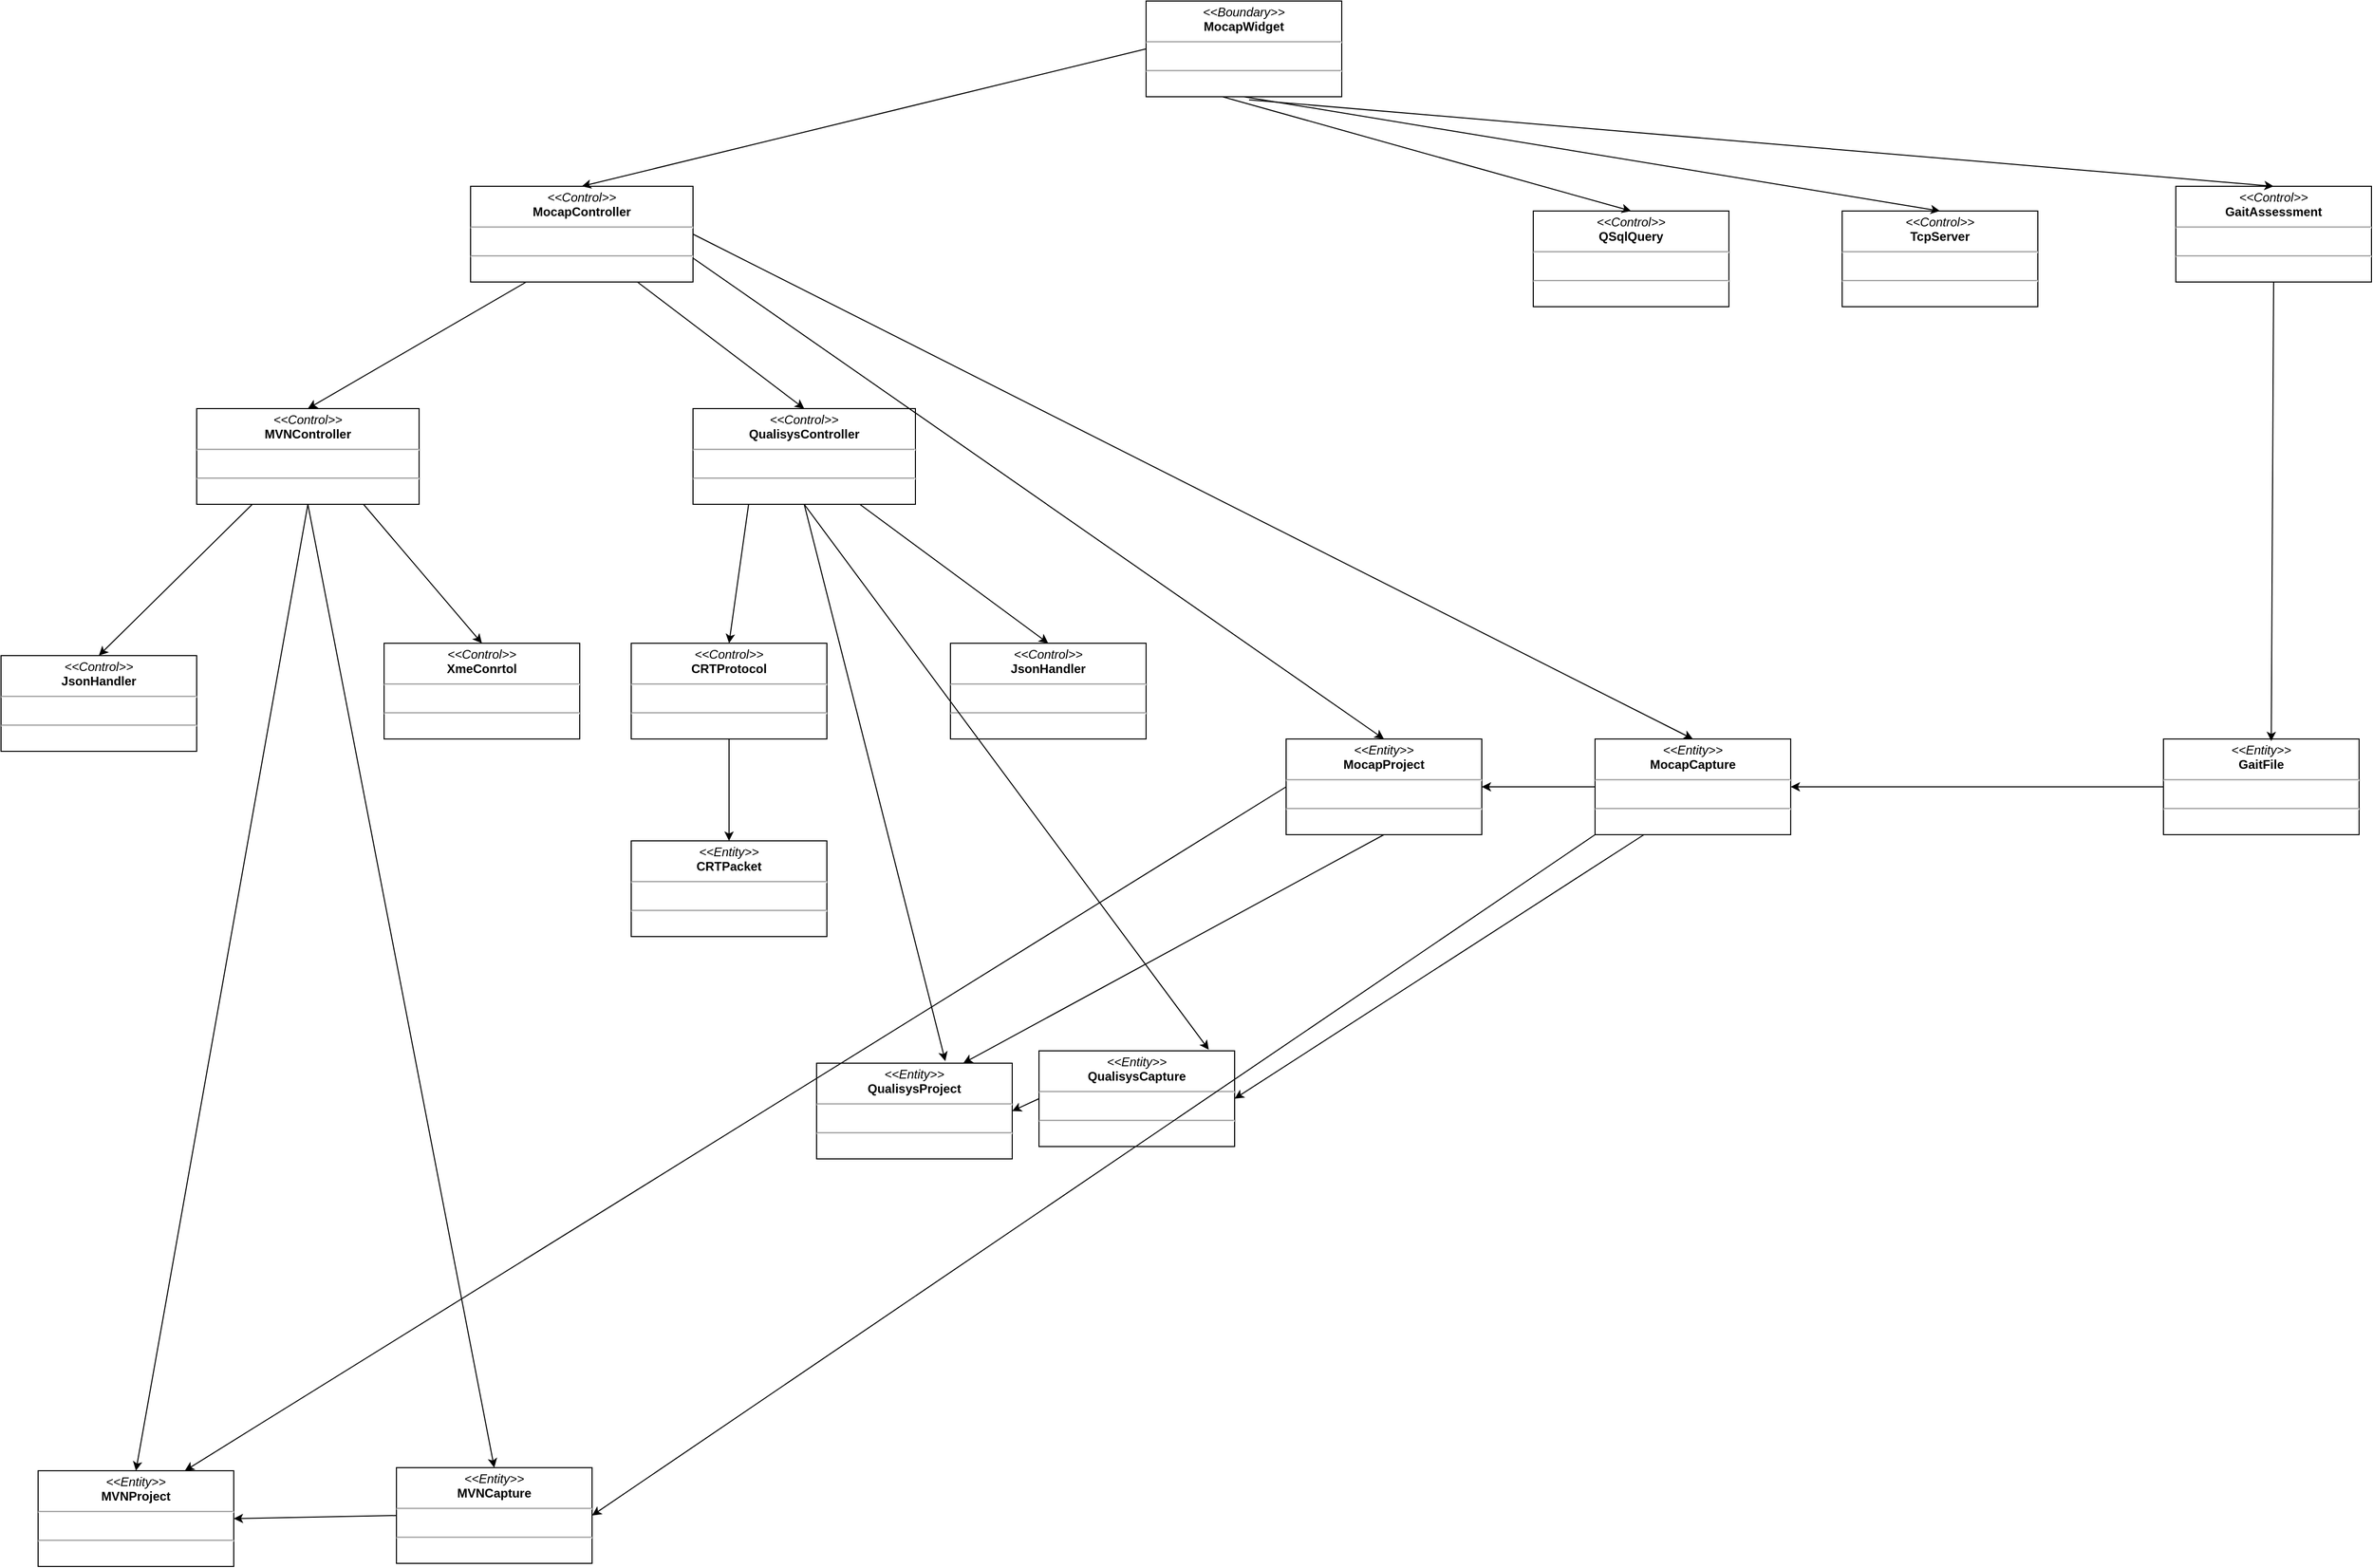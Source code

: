 <mxfile version="18.0.6" type="github">
  <diagram name="Page-1" id="c4acf3e9-155e-7222-9cf6-157b1a14988f">
    <mxGraphModel dx="3694" dy="1764" grid="1" gridSize="12" guides="1" tooltips="1" connect="1" arrows="1" fold="1" page="1" pageScale="1" pageWidth="850" pageHeight="1100" background="none" math="0" shadow="0">
      <root>
        <mxCell id="0" />
        <mxCell id="1" parent="0" />
        <mxCell id="5d2195bd80daf111-18" value="&lt;p style=&quot;margin: 4px 0px 0px; text-align: center; font-size: 12px;&quot;&gt;&lt;i style=&quot;font-size: 12px;&quot;&gt;&amp;lt;&amp;lt;Boundary&amp;gt;&amp;gt;&lt;/i&gt;&lt;br style=&quot;font-size: 12px;&quot;&gt;&lt;b style=&quot;font-size: 12px;&quot;&gt;MocapWidget&lt;/b&gt;&lt;/p&gt;&lt;hr style=&quot;font-size: 12px;&quot;&gt;&lt;p style=&quot;margin: 0px 0px 0px 4px; font-size: 12px;&quot;&gt;&lt;br style=&quot;font-size: 12px;&quot;&gt;&lt;/p&gt;&lt;hr style=&quot;font-size: 12px;&quot;&gt;&lt;p style=&quot;margin: 0px 0px 0px 4px; font-size: 12px;&quot;&gt;&lt;br style=&quot;font-size: 12px;&quot;&gt;&lt;/p&gt;" style="verticalAlign=top;align=left;overflow=fill;fontSize=12;fontFamily=Helvetica;html=1;rounded=0;shadow=0;comic=0;labelBackgroundColor=none;strokeWidth=1" parent="1" vertex="1">
          <mxGeometry x="320" y="132" width="190" height="93" as="geometry" />
        </mxCell>
        <mxCell id="Vf8fJrJ8f5E2zkSzSmOj-4" value="&lt;p style=&quot;margin: 4px 0px 0px; text-align: center; font-size: 12px;&quot;&gt;&lt;i style=&quot;font-size: 12px;&quot;&gt;&amp;lt;&amp;lt;Entity&amp;gt;&amp;gt;&lt;/i&gt;&lt;br style=&quot;font-size: 12px;&quot;&gt;&lt;b style=&quot;font-size: 12px;&quot;&gt;CRTPacket&lt;/b&gt;&lt;br style=&quot;font-size: 12px;&quot;&gt;&lt;/p&gt;&lt;hr style=&quot;font-size: 12px;&quot;&gt;&lt;p style=&quot;margin: 0px 0px 0px 4px; font-size: 12px;&quot;&gt;&lt;br style=&quot;font-size: 12px;&quot;&gt;&lt;/p&gt;&lt;hr style=&quot;font-size: 12px;&quot;&gt;&lt;p style=&quot;margin: 0px 0px 0px 4px; font-size: 12px;&quot;&gt;&lt;br style=&quot;font-size: 12px;&quot;&gt;&lt;/p&gt;" style="verticalAlign=top;align=left;overflow=fill;fontSize=12;fontFamily=Helvetica;html=1;rounded=0;shadow=0;comic=0;labelBackgroundColor=none;strokeWidth=1" parent="1" vertex="1">
          <mxGeometry x="-180" y="948" width="190" height="93" as="geometry" />
        </mxCell>
        <mxCell id="Vf8fJrJ8f5E2zkSzSmOj-6" value="&lt;p style=&quot;margin: 4px 0px 0px; text-align: center; font-size: 12px;&quot;&gt;&lt;i style=&quot;font-size: 12px;&quot;&gt;&amp;lt;&amp;lt;&lt;/i&gt;&lt;i style=&quot;font-size: 12px;&quot;&gt;Control&lt;/i&gt;&lt;i style=&quot;font-size: 12px;&quot;&gt;&amp;gt;&amp;gt;&lt;/i&gt;&lt;br style=&quot;font-size: 12px;&quot;&gt;&lt;b style=&quot;font-size: 12px;&quot;&gt;JsonHandler&lt;/b&gt;&lt;br style=&quot;font-size: 12px;&quot;&gt;&lt;/p&gt;&lt;hr style=&quot;font-size: 12px;&quot;&gt;&lt;p style=&quot;margin: 0px 0px 0px 4px; font-size: 12px;&quot;&gt;&lt;br style=&quot;font-size: 12px;&quot;&gt;&lt;/p&gt;&lt;hr style=&quot;font-size: 12px;&quot;&gt;&lt;p style=&quot;margin: 0px 0px 0px 4px; font-size: 12px;&quot;&gt;&lt;br style=&quot;font-size: 12px;&quot;&gt;&lt;/p&gt;" style="verticalAlign=top;align=left;overflow=fill;fontSize=12;fontFamily=Helvetica;html=1;rounded=0;shadow=0;comic=0;labelBackgroundColor=none;strokeWidth=1" parent="1" vertex="1">
          <mxGeometry x="130" y="756" width="190" height="93" as="geometry" />
        </mxCell>
        <mxCell id="Vf8fJrJ8f5E2zkSzSmOj-8" value="&lt;p style=&quot;margin: 4px 0px 0px; text-align: center; font-size: 12px;&quot;&gt;&lt;i style=&quot;font-size: 12px;&quot;&gt;&amp;lt;&amp;lt;&lt;/i&gt;&lt;i style=&quot;font-size: 12px;&quot;&gt;Control&lt;/i&gt;&lt;i style=&quot;font-size: 12px;&quot;&gt;&amp;gt;&amp;gt;&lt;/i&gt;&lt;br style=&quot;font-size: 12px;&quot;&gt;&lt;b style=&quot;font-size: 12px;&quot;&gt;QSqlQuery&lt;/b&gt;&lt;/p&gt;&lt;hr style=&quot;font-size: 12px;&quot;&gt;&lt;p style=&quot;margin: 0px 0px 0px 4px; font-size: 12px;&quot;&gt;&lt;br style=&quot;font-size: 12px;&quot;&gt;&lt;/p&gt;&lt;hr style=&quot;font-size: 12px;&quot;&gt;&lt;p style=&quot;margin: 0px 0px 0px 4px; font-size: 12px;&quot;&gt;&lt;br style=&quot;font-size: 12px;&quot;&gt;&lt;/p&gt;" style="verticalAlign=top;align=left;overflow=fill;fontSize=12;fontFamily=Helvetica;html=1;rounded=0;shadow=0;comic=0;labelBackgroundColor=none;strokeWidth=1" parent="1" vertex="1">
          <mxGeometry x="696" y="336" width="190" height="93" as="geometry" />
        </mxCell>
        <mxCell id="Vf8fJrJ8f5E2zkSzSmOj-9" value="&lt;p style=&quot;margin: 4px 0px 0px; text-align: center; font-size: 12px;&quot;&gt;&lt;i style=&quot;font-size: 12px;&quot;&gt;&amp;lt;&amp;lt;&lt;/i&gt;&lt;i style=&quot;font-size: 12px;&quot;&gt;Control&lt;/i&gt;&lt;i style=&quot;font-size: 12px;&quot;&gt;&amp;gt;&amp;gt;&lt;/i&gt;&lt;br style=&quot;font-size: 12px;&quot;&gt;&lt;b style=&quot;font-size: 12px;&quot;&gt;GaitAssessment&lt;/b&gt;&lt;/p&gt;&lt;hr style=&quot;font-size: 12px;&quot;&gt;&lt;p style=&quot;margin: 0px 0px 0px 4px; font-size: 12px;&quot;&gt;&lt;br style=&quot;font-size: 12px;&quot;&gt;&lt;/p&gt;&lt;hr style=&quot;font-size: 12px;&quot;&gt;&lt;p style=&quot;margin: 0px 0px 0px 4px; font-size: 12px;&quot;&gt;&lt;br style=&quot;font-size: 12px;&quot;&gt;&lt;/p&gt;" style="verticalAlign=top;align=left;overflow=fill;fontSize=12;fontFamily=Helvetica;html=1;rounded=0;shadow=0;comic=0;labelBackgroundColor=none;strokeWidth=1" parent="1" vertex="1">
          <mxGeometry x="1320" y="312" width="190" height="93" as="geometry" />
        </mxCell>
        <mxCell id="Vf8fJrJ8f5E2zkSzSmOj-10" value="&lt;p style=&quot;margin: 4px 0px 0px; text-align: center; font-size: 12px;&quot;&gt;&lt;i style=&quot;font-size: 12px;&quot;&gt;&amp;lt;&amp;lt;&lt;/i&gt;&lt;i style=&quot;font-size: 12px;&quot;&gt;Control&lt;/i&gt;&lt;i style=&quot;font-size: 12px;&quot;&gt;&amp;gt;&amp;gt;&lt;/i&gt;&lt;br style=&quot;font-size: 12px;&quot;&gt;&lt;b style=&quot;font-size: 12px;&quot;&gt;CRTProtocol&lt;/b&gt;&lt;br style=&quot;font-size: 12px;&quot;&gt;&lt;/p&gt;&lt;hr style=&quot;font-size: 12px;&quot;&gt;&lt;p style=&quot;margin: 0px 0px 0px 4px; font-size: 12px;&quot;&gt;&lt;br style=&quot;font-size: 12px;&quot;&gt;&lt;/p&gt;&lt;hr style=&quot;font-size: 12px;&quot;&gt;&lt;p style=&quot;margin: 0px 0px 0px 4px; font-size: 12px;&quot;&gt;&lt;br style=&quot;font-size: 12px;&quot;&gt;&lt;/p&gt;" style="verticalAlign=top;align=left;overflow=fill;fontSize=12;fontFamily=Helvetica;html=1;rounded=0;shadow=0;comic=0;labelBackgroundColor=none;strokeWidth=1" parent="1" vertex="1">
          <mxGeometry x="-180" y="756" width="190" height="93" as="geometry" />
        </mxCell>
        <mxCell id="Vf8fJrJ8f5E2zkSzSmOj-11" value="&lt;p style=&quot;margin: 4px 0px 0px; text-align: center; font-size: 12px;&quot;&gt;&lt;i style=&quot;font-size: 12px;&quot;&gt;&amp;lt;&amp;lt;&lt;/i&gt;&lt;i style=&quot;font-size: 12px;&quot;&gt;Control&lt;/i&gt;&lt;i style=&quot;font-size: 12px;&quot;&gt;&amp;gt;&amp;gt;&lt;/i&gt;&lt;br style=&quot;font-size: 12px;&quot;&gt;&lt;b style=&quot;font-size: 12px;&quot;&gt;TcpServer&lt;/b&gt;&lt;br style=&quot;font-size: 12px;&quot;&gt;&lt;/p&gt;&lt;hr style=&quot;font-size: 12px;&quot;&gt;&lt;p style=&quot;margin: 0px 0px 0px 4px; font-size: 12px;&quot;&gt;&lt;br style=&quot;font-size: 12px;&quot;&gt;&lt;/p&gt;&lt;hr style=&quot;font-size: 12px;&quot;&gt;&lt;p style=&quot;margin: 0px 0px 0px 4px; font-size: 12px;&quot;&gt;&lt;br style=&quot;font-size: 12px;&quot;&gt;&lt;/p&gt;" style="verticalAlign=top;align=left;overflow=fill;fontSize=12;fontFamily=Helvetica;html=1;rounded=0;shadow=0;comic=0;labelBackgroundColor=none;strokeWidth=1" parent="1" vertex="1">
          <mxGeometry x="996" y="336" width="190" height="93" as="geometry" />
        </mxCell>
        <mxCell id="Vf8fJrJ8f5E2zkSzSmOj-13" value="&lt;p style=&quot;margin: 4px 0px 0px; text-align: center; font-size: 12px;&quot;&gt;&lt;i style=&quot;font-size: 12px;&quot;&gt;&amp;lt;&amp;lt;Entity&amp;gt;&amp;gt;&lt;/i&gt;&lt;br style=&quot;font-size: 12px;&quot;&gt;&lt;b style=&quot;font-size: 12px;&quot;&gt;Qualisys&lt;/b&gt;&lt;b style=&quot;background-color: initial;&quot;&gt;Project&lt;/b&gt;&lt;/p&gt;&lt;hr style=&quot;font-size: 12px;&quot;&gt;&lt;p style=&quot;margin: 0px 0px 0px 4px; font-size: 12px;&quot;&gt;&lt;br style=&quot;font-size: 12px;&quot;&gt;&lt;/p&gt;&lt;hr style=&quot;font-size: 12px;&quot;&gt;&lt;p style=&quot;margin: 0px 0px 0px 4px; font-size: 12px;&quot;&gt;&lt;br style=&quot;font-size: 12px;&quot;&gt;&lt;/p&gt;" style="verticalAlign=top;align=left;overflow=fill;fontSize=12;fontFamily=Helvetica;html=1;rounded=0;shadow=0;comic=0;labelBackgroundColor=none;strokeWidth=1" parent="1" vertex="1">
          <mxGeometry y="1164" width="190" height="93" as="geometry" />
        </mxCell>
        <mxCell id="Vf8fJrJ8f5E2zkSzSmOj-14" value="&lt;p style=&quot;margin: 4px 0px 0px; text-align: center; font-size: 12px;&quot;&gt;&lt;i style=&quot;font-size: 12px;&quot;&gt;&amp;lt;&amp;lt;Entity&amp;gt;&amp;gt;&lt;/i&gt;&lt;br style=&quot;font-size: 12px;&quot;&gt;&lt;b style=&quot;font-size: 12px;&quot;&gt;QualisysCapture&lt;/b&gt;&lt;/p&gt;&lt;hr style=&quot;font-size: 12px;&quot;&gt;&lt;p style=&quot;margin: 0px 0px 0px 4px; font-size: 12px;&quot;&gt;&lt;br style=&quot;font-size: 12px;&quot;&gt;&lt;/p&gt;&lt;hr style=&quot;font-size: 12px;&quot;&gt;&lt;p style=&quot;margin: 0px 0px 0px 4px; font-size: 12px;&quot;&gt;&lt;br style=&quot;font-size: 12px;&quot;&gt;&lt;/p&gt;" style="verticalAlign=top;align=left;overflow=fill;fontSize=12;fontFamily=Helvetica;html=1;rounded=0;shadow=0;comic=0;labelBackgroundColor=none;strokeWidth=1" parent="1" vertex="1">
          <mxGeometry x="216" y="1152" width="190" height="93" as="geometry" />
        </mxCell>
        <mxCell id="Vf8fJrJ8f5E2zkSzSmOj-15" value="&lt;p style=&quot;margin: 4px 0px 0px; text-align: center; font-size: 12px;&quot;&gt;&lt;i style=&quot;font-size: 12px;&quot;&gt;&amp;lt;&amp;lt;Entity&amp;gt;&amp;gt;&lt;/i&gt;&lt;br style=&quot;font-size: 12px;&quot;&gt;&lt;b style=&quot;font-size: 12px;&quot;&gt;GaitFile&lt;/b&gt;&lt;/p&gt;&lt;hr style=&quot;font-size: 12px;&quot;&gt;&lt;p style=&quot;margin: 0px 0px 0px 4px; font-size: 12px;&quot;&gt;&lt;br style=&quot;font-size: 12px;&quot;&gt;&lt;/p&gt;&lt;hr style=&quot;font-size: 12px;&quot;&gt;&lt;p style=&quot;margin: 0px 0px 0px 4px; font-size: 12px;&quot;&gt;&lt;br style=&quot;font-size: 12px;&quot;&gt;&lt;/p&gt;" style="verticalAlign=top;align=left;overflow=fill;fontSize=12;fontFamily=Helvetica;html=1;rounded=0;shadow=0;comic=0;labelBackgroundColor=none;strokeWidth=1" parent="1" vertex="1">
          <mxGeometry x="1308" y="849" width="190" height="93" as="geometry" />
        </mxCell>
        <mxCell id="Vf8fJrJ8f5E2zkSzSmOj-22" value="" style="endArrow=classic;html=1;rounded=0;fontSize=12;entryX=0.5;entryY=0;entryDx=0;entryDy=0;exitX=0.5;exitY=1;exitDx=0;exitDy=0;" parent="1" target="Vf8fJrJ8f5E2zkSzSmOj-4" edge="1" source="Vf8fJrJ8f5E2zkSzSmOj-10">
          <mxGeometry width="50" height="50" relative="1" as="geometry">
            <mxPoint x="-169" y="972" as="sourcePoint" />
            <mxPoint x="14" y="876" as="targetPoint" />
          </mxGeometry>
        </mxCell>
        <mxCell id="Vf8fJrJ8f5E2zkSzSmOj-23" value="" style="endArrow=classic;html=1;rounded=0;fontSize=12;entryX=0.658;entryY=-0.022;entryDx=0;entryDy=0;entryPerimeter=0;exitX=0.5;exitY=1;exitDx=0;exitDy=0;" parent="1" target="Vf8fJrJ8f5E2zkSzSmOj-13" edge="1" source="_dsLh4oZEyu-7T7tqln3-2">
          <mxGeometry width="50" height="50" relative="1" as="geometry">
            <mxPoint x="96" y="972" as="sourcePoint" />
            <mxPoint x="-157" y="1008" as="targetPoint" />
          </mxGeometry>
        </mxCell>
        <mxCell id="Vf8fJrJ8f5E2zkSzSmOj-25" value="" style="endArrow=classic;html=1;rounded=0;fontSize=12;entryX=0.868;entryY=-0.011;entryDx=0;entryDy=0;entryPerimeter=0;exitX=0.5;exitY=1;exitDx=0;exitDy=0;" parent="1" target="Vf8fJrJ8f5E2zkSzSmOj-14" edge="1" source="_dsLh4oZEyu-7T7tqln3-2">
          <mxGeometry width="50" height="50" relative="1" as="geometry">
            <mxPoint x="276" y="924" as="sourcePoint" />
            <mxPoint x="12.0" y="932.934" as="targetPoint" />
          </mxGeometry>
        </mxCell>
        <mxCell id="Vf8fJrJ8f5E2zkSzSmOj-27" value="" style="endArrow=classic;html=1;rounded=0;fontSize=12;exitX=0;exitY=0.5;exitDx=0;exitDy=0;entryX=1;entryY=0.5;entryDx=0;entryDy=0;" parent="1" source="Vf8fJrJ8f5E2zkSzSmOj-14" target="Vf8fJrJ8f5E2zkSzSmOj-13" edge="1">
          <mxGeometry width="50" height="50" relative="1" as="geometry">
            <mxPoint x="-12" y="1286" as="sourcePoint" />
            <mxPoint x="38" y="1236" as="targetPoint" />
          </mxGeometry>
        </mxCell>
        <mxCell id="Vf8fJrJ8f5E2zkSzSmOj-32" value="" style="endArrow=classic;html=1;rounded=0;fontSize=12;exitX=0.5;exitY=1;exitDx=0;exitDy=0;entryX=0.5;entryY=0;entryDx=0;entryDy=0;" parent="1" source="5d2195bd80daf111-18" target="Vf8fJrJ8f5E2zkSzSmOj-11" edge="1">
          <mxGeometry width="50" height="50" relative="1" as="geometry">
            <mxPoint x="464.0" y="252" as="sourcePoint" />
            <mxPoint x="228" y="351" as="targetPoint" />
          </mxGeometry>
        </mxCell>
        <mxCell id="Vf8fJrJ8f5E2zkSzSmOj-33" value="" style="endArrow=classic;html=1;rounded=0;fontSize=12;entryX=0.5;entryY=0;entryDx=0;entryDy=0;" parent="1" target="Vf8fJrJ8f5E2zkSzSmOj-9" edge="1">
          <mxGeometry width="50" height="50" relative="1" as="geometry">
            <mxPoint x="420" y="228" as="sourcePoint" />
            <mxPoint x="695" y="336" as="targetPoint" />
          </mxGeometry>
        </mxCell>
        <mxCell id="Vf8fJrJ8f5E2zkSzSmOj-34" value="" style="endArrow=classic;html=1;rounded=0;fontSize=12;exitX=0.5;exitY=1;exitDx=0;exitDy=0;entryX=0.551;entryY=0.022;entryDx=0;entryDy=0;entryPerimeter=0;" parent="1" source="Vf8fJrJ8f5E2zkSzSmOj-9" target="Vf8fJrJ8f5E2zkSzSmOj-15" edge="1">
          <mxGeometry width="50" height="50" relative="1" as="geometry">
            <mxPoint x="888" y="578" as="sourcePoint" />
            <mxPoint x="938" y="528" as="targetPoint" />
          </mxGeometry>
        </mxCell>
        <mxCell id="Vf8fJrJ8f5E2zkSzSmOj-48" value="" style="endArrow=classic;html=1;rounded=0;fontSize=12;entryX=0.5;entryY=0;entryDx=0;entryDy=0;" parent="1" target="Vf8fJrJ8f5E2zkSzSmOj-8" edge="1">
          <mxGeometry width="50" height="50" relative="1" as="geometry">
            <mxPoint x="394.25" y="225" as="sourcePoint" />
            <mxPoint x="359.998" y="333.0" as="targetPoint" />
          </mxGeometry>
        </mxCell>
        <mxCell id="_dsLh4oZEyu-7T7tqln3-2" value="&lt;p style=&quot;margin: 4px 0px 0px; text-align: center; font-size: 12px;&quot;&gt;&lt;i style=&quot;font-size: 12px;&quot;&gt;&amp;lt;&amp;lt;&lt;/i&gt;&lt;i style=&quot;font-size: 12px;&quot;&gt;Control&lt;/i&gt;&lt;i style=&quot;font-size: 12px;&quot;&gt;&amp;gt;&amp;gt;&lt;/i&gt;&lt;br style=&quot;font-size: 12px;&quot;&gt;&lt;b style=&quot;font-size: 12px;&quot;&gt;QualisysController&lt;/b&gt;&lt;br style=&quot;font-size: 12px;&quot;&gt;&lt;/p&gt;&lt;hr style=&quot;font-size: 12px;&quot;&gt;&lt;p style=&quot;margin: 0px 0px 0px 4px; font-size: 12px;&quot;&gt;&lt;br style=&quot;font-size: 12px;&quot;&gt;&lt;/p&gt;&lt;hr style=&quot;font-size: 12px;&quot;&gt;&lt;p style=&quot;margin: 0px 0px 0px 4px; font-size: 12px;&quot;&gt;&lt;br style=&quot;font-size: 12px;&quot;&gt;&lt;/p&gt;" style="verticalAlign=top;align=left;overflow=fill;fontSize=12;fontFamily=Helvetica;html=1;rounded=0;shadow=0;comic=0;labelBackgroundColor=none;strokeWidth=1" vertex="1" parent="1">
          <mxGeometry x="-120" y="528" width="216" height="93" as="geometry" />
        </mxCell>
        <mxCell id="_dsLh4oZEyu-7T7tqln3-3" value="&lt;p style=&quot;margin: 4px 0px 0px; text-align: center; font-size: 12px;&quot;&gt;&lt;i style=&quot;font-size: 12px;&quot;&gt;&amp;lt;&amp;lt;&lt;/i&gt;&lt;i style=&quot;font-size: 12px;&quot;&gt;Control&lt;/i&gt;&lt;i style=&quot;font-size: 12px;&quot;&gt;&amp;gt;&amp;gt;&lt;/i&gt;&lt;br style=&quot;font-size: 12px;&quot;&gt;&lt;b style=&quot;font-size: 12px;&quot;&gt;JsonHandler&lt;/b&gt;&lt;br style=&quot;font-size: 12px;&quot;&gt;&lt;/p&gt;&lt;hr style=&quot;font-size: 12px;&quot;&gt;&lt;p style=&quot;margin: 0px 0px 0px 4px; font-size: 12px;&quot;&gt;&lt;br style=&quot;font-size: 12px;&quot;&gt;&lt;/p&gt;&lt;hr style=&quot;font-size: 12px;&quot;&gt;&lt;p style=&quot;margin: 0px 0px 0px 4px; font-size: 12px;&quot;&gt;&lt;br style=&quot;font-size: 12px;&quot;&gt;&lt;/p&gt;" style="verticalAlign=top;align=left;overflow=fill;fontSize=12;fontFamily=Helvetica;html=1;rounded=0;shadow=0;comic=0;labelBackgroundColor=none;strokeWidth=1" vertex="1" parent="1">
          <mxGeometry x="-792" y="768" width="190" height="93" as="geometry" />
        </mxCell>
        <mxCell id="_dsLh4oZEyu-7T7tqln3-4" value="&lt;p style=&quot;margin: 4px 0px 0px; text-align: center; font-size: 12px;&quot;&gt;&lt;i style=&quot;font-size: 12px;&quot;&gt;&amp;lt;&amp;lt;&lt;/i&gt;&lt;i style=&quot;font-size: 12px;&quot;&gt;Control&lt;/i&gt;&lt;i style=&quot;font-size: 12px;&quot;&gt;&amp;gt;&amp;gt;&lt;/i&gt;&lt;br style=&quot;font-size: 12px;&quot;&gt;&lt;b style=&quot;font-size: 12px;&quot;&gt;XmeConrtol&lt;/b&gt;&lt;br style=&quot;font-size: 12px;&quot;&gt;&lt;/p&gt;&lt;hr style=&quot;font-size: 12px;&quot;&gt;&lt;p style=&quot;margin: 0px 0px 0px 4px; font-size: 12px;&quot;&gt;&lt;br style=&quot;font-size: 12px;&quot;&gt;&lt;/p&gt;&lt;hr style=&quot;font-size: 12px;&quot;&gt;&lt;p style=&quot;margin: 0px 0px 0px 4px; font-size: 12px;&quot;&gt;&lt;br style=&quot;font-size: 12px;&quot;&gt;&lt;/p&gt;" style="verticalAlign=top;align=left;overflow=fill;fontSize=12;fontFamily=Helvetica;html=1;rounded=0;shadow=0;comic=0;labelBackgroundColor=none;strokeWidth=1" vertex="1" parent="1">
          <mxGeometry x="-420" y="756" width="190" height="93" as="geometry" />
        </mxCell>
        <mxCell id="_dsLh4oZEyu-7T7tqln3-5" value="&lt;p style=&quot;margin: 4px 0px 0px; text-align: center; font-size: 12px;&quot;&gt;&lt;i style=&quot;font-size: 12px;&quot;&gt;&amp;lt;&amp;lt;&lt;/i&gt;&lt;i style=&quot;font-size: 12px;&quot;&gt;Control&lt;/i&gt;&lt;i style=&quot;font-size: 12px;&quot;&gt;&amp;gt;&amp;gt;&lt;/i&gt;&lt;br style=&quot;font-size: 12px;&quot;&gt;&lt;b style=&quot;font-size: 12px;&quot;&gt;MVNController&lt;/b&gt;&lt;br style=&quot;font-size: 12px;&quot;&gt;&lt;/p&gt;&lt;hr style=&quot;font-size: 12px;&quot;&gt;&lt;p style=&quot;margin: 0px 0px 0px 4px; font-size: 12px;&quot;&gt;&lt;br style=&quot;font-size: 12px;&quot;&gt;&lt;/p&gt;&lt;hr style=&quot;font-size: 12px;&quot;&gt;&lt;p style=&quot;margin: 0px 0px 0px 4px; font-size: 12px;&quot;&gt;&lt;br style=&quot;font-size: 12px;&quot;&gt;&lt;/p&gt;" style="verticalAlign=top;align=left;overflow=fill;fontSize=12;fontFamily=Helvetica;html=1;rounded=0;shadow=0;comic=0;labelBackgroundColor=none;strokeWidth=1" vertex="1" parent="1">
          <mxGeometry x="-602" y="528" width="216" height="93" as="geometry" />
        </mxCell>
        <mxCell id="_dsLh4oZEyu-7T7tqln3-9" value="&lt;p style=&quot;margin: 4px 0px 0px; text-align: center; font-size: 12px;&quot;&gt;&lt;i style=&quot;font-size: 12px;&quot;&gt;&amp;lt;&amp;lt;&lt;/i&gt;&lt;i style=&quot;font-size: 12px;&quot;&gt;Control&lt;/i&gt;&lt;i style=&quot;font-size: 12px;&quot;&gt;&amp;gt;&amp;gt;&lt;/i&gt;&lt;br style=&quot;font-size: 12px;&quot;&gt;&lt;b style=&quot;font-size: 12px;&quot;&gt;MocapController&lt;/b&gt;&lt;br style=&quot;font-size: 12px;&quot;&gt;&lt;/p&gt;&lt;hr style=&quot;font-size: 12px;&quot;&gt;&lt;p style=&quot;margin: 0px 0px 0px 4px; font-size: 12px;&quot;&gt;&lt;br style=&quot;font-size: 12px;&quot;&gt;&lt;/p&gt;&lt;hr style=&quot;font-size: 12px;&quot;&gt;&lt;p style=&quot;margin: 0px 0px 0px 4px; font-size: 12px;&quot;&gt;&lt;br style=&quot;font-size: 12px;&quot;&gt;&lt;/p&gt;" style="verticalAlign=top;align=left;overflow=fill;fontSize=12;fontFamily=Helvetica;html=1;rounded=0;shadow=0;comic=0;labelBackgroundColor=none;strokeWidth=1" vertex="1" parent="1">
          <mxGeometry x="-336" y="312" width="216" height="93" as="geometry" />
        </mxCell>
        <mxCell id="_dsLh4oZEyu-7T7tqln3-10" value="" style="endArrow=classic;html=1;rounded=0;fontSize=12;exitX=0;exitY=0.5;exitDx=0;exitDy=0;entryX=0.5;entryY=0;entryDx=0;entryDy=0;" edge="1" parent="1" source="5d2195bd80daf111-18" target="_dsLh4oZEyu-7T7tqln3-9">
          <mxGeometry width="50" height="50" relative="1" as="geometry">
            <mxPoint x="-84" y="254" as="sourcePoint" />
            <mxPoint x="-34" y="204" as="targetPoint" />
          </mxGeometry>
        </mxCell>
        <mxCell id="_dsLh4oZEyu-7T7tqln3-11" value="" style="endArrow=classic;html=1;rounded=0;fontSize=12;exitX=0.25;exitY=1;exitDx=0;exitDy=0;entryX=0.5;entryY=0;entryDx=0;entryDy=0;" edge="1" parent="1" source="_dsLh4oZEyu-7T7tqln3-9" target="_dsLh4oZEyu-7T7tqln3-5">
          <mxGeometry width="50" height="50" relative="1" as="geometry">
            <mxPoint x="-504" y="506" as="sourcePoint" />
            <mxPoint x="-454" y="456" as="targetPoint" />
          </mxGeometry>
        </mxCell>
        <mxCell id="_dsLh4oZEyu-7T7tqln3-12" value="" style="endArrow=classic;html=1;rounded=0;fontSize=12;exitX=0.75;exitY=1;exitDx=0;exitDy=0;entryX=0.5;entryY=0;entryDx=0;entryDy=0;" edge="1" parent="1" source="_dsLh4oZEyu-7T7tqln3-9" target="_dsLh4oZEyu-7T7tqln3-2">
          <mxGeometry width="50" height="50" relative="1" as="geometry">
            <mxPoint x="-180" y="554" as="sourcePoint" />
            <mxPoint x="-130" y="504" as="targetPoint" />
          </mxGeometry>
        </mxCell>
        <mxCell id="_dsLh4oZEyu-7T7tqln3-13" value="" style="endArrow=classic;html=1;rounded=0;fontSize=12;exitX=0.25;exitY=1;exitDx=0;exitDy=0;entryX=0.5;entryY=0;entryDx=0;entryDy=0;" edge="1" parent="1" source="_dsLh4oZEyu-7T7tqln3-5" target="_dsLh4oZEyu-7T7tqln3-3">
          <mxGeometry width="50" height="50" relative="1" as="geometry">
            <mxPoint x="-660" y="506" as="sourcePoint" />
            <mxPoint x="-610" y="456" as="targetPoint" />
          </mxGeometry>
        </mxCell>
        <mxCell id="_dsLh4oZEyu-7T7tqln3-14" value="" style="endArrow=classic;html=1;rounded=0;fontSize=12;exitX=0.75;exitY=1;exitDx=0;exitDy=0;entryX=0.5;entryY=0;entryDx=0;entryDy=0;" edge="1" parent="1" source="_dsLh4oZEyu-7T7tqln3-5" target="_dsLh4oZEyu-7T7tqln3-4">
          <mxGeometry width="50" height="50" relative="1" as="geometry">
            <mxPoint x="-480" y="722" as="sourcePoint" />
            <mxPoint x="-430" y="672" as="targetPoint" />
          </mxGeometry>
        </mxCell>
        <mxCell id="_dsLh4oZEyu-7T7tqln3-15" value="" style="endArrow=classic;html=1;rounded=0;fontSize=12;exitX=0.25;exitY=1;exitDx=0;exitDy=0;entryX=0.5;entryY=0;entryDx=0;entryDy=0;" edge="1" parent="1" source="_dsLh4oZEyu-7T7tqln3-2" target="Vf8fJrJ8f5E2zkSzSmOj-10">
          <mxGeometry width="50" height="50" relative="1" as="geometry">
            <mxPoint x="-192" y="734" as="sourcePoint" />
            <mxPoint x="-142" y="684" as="targetPoint" />
          </mxGeometry>
        </mxCell>
        <mxCell id="_dsLh4oZEyu-7T7tqln3-16" value="" style="endArrow=classic;html=1;rounded=0;fontSize=12;entryX=0.5;entryY=0;entryDx=0;entryDy=0;exitX=0.75;exitY=1;exitDx=0;exitDy=0;" edge="1" parent="1" source="_dsLh4oZEyu-7T7tqln3-2" target="Vf8fJrJ8f5E2zkSzSmOj-6">
          <mxGeometry width="50" height="50" relative="1" as="geometry">
            <mxPoint x="24" y="660" as="sourcePoint" />
            <mxPoint x="-34" y="732" as="targetPoint" />
          </mxGeometry>
        </mxCell>
        <mxCell id="_dsLh4oZEyu-7T7tqln3-17" value="&lt;p style=&quot;margin: 4px 0px 0px; text-align: center; font-size: 12px;&quot;&gt;&lt;i style=&quot;font-size: 12px;&quot;&gt;&amp;lt;&amp;lt;Entity&amp;gt;&amp;gt;&lt;/i&gt;&lt;br style=&quot;font-size: 12px;&quot;&gt;&lt;b style=&quot;font-size: 12px;&quot;&gt;MocapCapture&lt;/b&gt;&lt;/p&gt;&lt;hr style=&quot;font-size: 12px;&quot;&gt;&lt;p style=&quot;margin: 0px 0px 0px 4px; font-size: 12px;&quot;&gt;&lt;br style=&quot;font-size: 12px;&quot;&gt;&lt;/p&gt;&lt;hr style=&quot;font-size: 12px;&quot;&gt;&lt;p style=&quot;margin: 0px 0px 0px 4px; font-size: 12px;&quot;&gt;&lt;br style=&quot;font-size: 12px;&quot;&gt;&lt;/p&gt;" style="verticalAlign=top;align=left;overflow=fill;fontSize=12;fontFamily=Helvetica;html=1;rounded=0;shadow=0;comic=0;labelBackgroundColor=none;strokeWidth=1" vertex="1" parent="1">
          <mxGeometry x="756" y="849" width="190" height="93" as="geometry" />
        </mxCell>
        <mxCell id="_dsLh4oZEyu-7T7tqln3-18" value="&lt;p style=&quot;margin: 4px 0px 0px; text-align: center; font-size: 12px;&quot;&gt;&lt;i style=&quot;font-size: 12px;&quot;&gt;&amp;lt;&amp;lt;Entity&amp;gt;&amp;gt;&lt;/i&gt;&lt;br style=&quot;font-size: 12px;&quot;&gt;&lt;b style=&quot;font-size: 12px;&quot;&gt;MocapProject&lt;/b&gt;&lt;br style=&quot;font-size: 12px;&quot;&gt;&lt;/p&gt;&lt;hr style=&quot;font-size: 12px;&quot;&gt;&lt;p style=&quot;margin: 0px 0px 0px 4px; font-size: 12px;&quot;&gt;&lt;br style=&quot;font-size: 12px;&quot;&gt;&lt;/p&gt;&lt;hr style=&quot;font-size: 12px;&quot;&gt;&lt;p style=&quot;margin: 0px 0px 0px 4px; font-size: 12px;&quot;&gt;&lt;br style=&quot;font-size: 12px;&quot;&gt;&lt;/p&gt;" style="verticalAlign=top;align=left;overflow=fill;fontSize=12;fontFamily=Helvetica;html=1;rounded=0;shadow=0;comic=0;labelBackgroundColor=none;strokeWidth=1" vertex="1" parent="1">
          <mxGeometry x="456" y="849" width="190" height="93" as="geometry" />
        </mxCell>
        <mxCell id="_dsLh4oZEyu-7T7tqln3-19" value="" style="endArrow=classic;html=1;rounded=0;fontSize=12;exitX=1;exitY=0.75;exitDx=0;exitDy=0;entryX=0.5;entryY=0;entryDx=0;entryDy=0;" edge="1" parent="1" source="_dsLh4oZEyu-7T7tqln3-9" target="_dsLh4oZEyu-7T7tqln3-18">
          <mxGeometry width="50" height="50" relative="1" as="geometry">
            <mxPoint x="528" y="494" as="sourcePoint" />
            <mxPoint x="578" y="444" as="targetPoint" />
          </mxGeometry>
        </mxCell>
        <mxCell id="_dsLh4oZEyu-7T7tqln3-20" value="" style="endArrow=classic;html=1;rounded=0;fontSize=12;exitX=1;exitY=0.5;exitDx=0;exitDy=0;entryX=0.5;entryY=0;entryDx=0;entryDy=0;" edge="1" parent="1" source="_dsLh4oZEyu-7T7tqln3-9" target="_dsLh4oZEyu-7T7tqln3-17">
          <mxGeometry width="50" height="50" relative="1" as="geometry">
            <mxPoint x="396" y="482" as="sourcePoint" />
            <mxPoint x="446" y="432" as="targetPoint" />
          </mxGeometry>
        </mxCell>
        <mxCell id="_dsLh4oZEyu-7T7tqln3-21" value="" style="endArrow=classic;html=1;rounded=0;fontSize=12;exitX=0;exitY=0.5;exitDx=0;exitDy=0;entryX=1;entryY=0.5;entryDx=0;entryDy=0;" edge="1" parent="1" source="_dsLh4oZEyu-7T7tqln3-17" target="_dsLh4oZEyu-7T7tqln3-18">
          <mxGeometry width="50" height="50" relative="1" as="geometry">
            <mxPoint x="696" y="878" as="sourcePoint" />
            <mxPoint x="746" y="828" as="targetPoint" />
          </mxGeometry>
        </mxCell>
        <mxCell id="_dsLh4oZEyu-7T7tqln3-22" value="" style="endArrow=classic;html=1;rounded=0;fontSize=12;exitX=0;exitY=0.5;exitDx=0;exitDy=0;entryX=1;entryY=0.5;entryDx=0;entryDy=0;" edge="1" parent="1" source="Vf8fJrJ8f5E2zkSzSmOj-15" target="_dsLh4oZEyu-7T7tqln3-17">
          <mxGeometry width="50" height="50" relative="1" as="geometry">
            <mxPoint x="1152" y="902" as="sourcePoint" />
            <mxPoint x="1202" y="852" as="targetPoint" />
          </mxGeometry>
        </mxCell>
        <mxCell id="_dsLh4oZEyu-7T7tqln3-25" value="&lt;p style=&quot;margin: 4px 0px 0px; text-align: center; font-size: 12px;&quot;&gt;&lt;i style=&quot;font-size: 12px;&quot;&gt;&amp;lt;&amp;lt;Entity&amp;gt;&amp;gt;&lt;/i&gt;&lt;br style=&quot;font-size: 12px;&quot;&gt;&lt;b style=&quot;font-size: 12px;&quot;&gt;MVN&lt;/b&gt;&lt;b style=&quot;background-color: initial;&quot;&gt;Project&lt;/b&gt;&lt;/p&gt;&lt;hr style=&quot;font-size: 12px;&quot;&gt;&lt;p style=&quot;margin: 0px 0px 0px 4px; font-size: 12px;&quot;&gt;&lt;br style=&quot;font-size: 12px;&quot;&gt;&lt;/p&gt;&lt;hr style=&quot;font-size: 12px;&quot;&gt;&lt;p style=&quot;margin: 0px 0px 0px 4px; font-size: 12px;&quot;&gt;&lt;br style=&quot;font-size: 12px;&quot;&gt;&lt;/p&gt;" style="verticalAlign=top;align=left;overflow=fill;fontSize=12;fontFamily=Helvetica;html=1;rounded=0;shadow=0;comic=0;labelBackgroundColor=none;strokeWidth=1" vertex="1" parent="1">
          <mxGeometry x="-756" y="1560" width="190" height="93" as="geometry" />
        </mxCell>
        <mxCell id="_dsLh4oZEyu-7T7tqln3-26" value="&lt;p style=&quot;margin: 4px 0px 0px; text-align: center; font-size: 12px;&quot;&gt;&lt;i style=&quot;font-size: 12px;&quot;&gt;&amp;lt;&amp;lt;Entity&amp;gt;&amp;gt;&lt;/i&gt;&lt;br style=&quot;font-size: 12px;&quot;&gt;&lt;b style=&quot;font-size: 12px;&quot;&gt;MVNCapture&lt;/b&gt;&lt;/p&gt;&lt;hr style=&quot;font-size: 12px;&quot;&gt;&lt;p style=&quot;margin: 0px 0px 0px 4px; font-size: 12px;&quot;&gt;&lt;br style=&quot;font-size: 12px;&quot;&gt;&lt;/p&gt;&lt;hr style=&quot;font-size: 12px;&quot;&gt;&lt;p style=&quot;margin: 0px 0px 0px 4px; font-size: 12px;&quot;&gt;&lt;br style=&quot;font-size: 12px;&quot;&gt;&lt;/p&gt;" style="verticalAlign=top;align=left;overflow=fill;fontSize=12;fontFamily=Helvetica;html=1;rounded=0;shadow=0;comic=0;labelBackgroundColor=none;strokeWidth=1" vertex="1" parent="1">
          <mxGeometry x="-408" y="1557" width="190" height="93" as="geometry" />
        </mxCell>
        <mxCell id="_dsLh4oZEyu-7T7tqln3-27" value="" style="endArrow=classic;html=1;rounded=0;fontSize=12;exitX=0;exitY=0.5;exitDx=0;exitDy=0;entryX=1;entryY=0.5;entryDx=0;entryDy=0;" edge="1" parent="1" source="_dsLh4oZEyu-7T7tqln3-26" target="_dsLh4oZEyu-7T7tqln3-25">
          <mxGeometry width="50" height="50" relative="1" as="geometry">
            <mxPoint x="-564" y="1274" as="sourcePoint" />
            <mxPoint x="-514" y="1224" as="targetPoint" />
          </mxGeometry>
        </mxCell>
        <mxCell id="_dsLh4oZEyu-7T7tqln3-28" value="" style="endArrow=classic;html=1;rounded=0;fontSize=12;exitX=0.5;exitY=1;exitDx=0;exitDy=0;entryX=0.5;entryY=0;entryDx=0;entryDy=0;" edge="1" parent="1" source="_dsLh4oZEyu-7T7tqln3-5" target="_dsLh4oZEyu-7T7tqln3-25">
          <mxGeometry width="50" height="50" relative="1" as="geometry">
            <mxPoint x="-672" y="1118" as="sourcePoint" />
            <mxPoint x="-622" y="1068" as="targetPoint" />
          </mxGeometry>
        </mxCell>
        <mxCell id="_dsLh4oZEyu-7T7tqln3-29" value="" style="endArrow=classic;html=1;rounded=0;fontSize=12;exitX=0.5;exitY=1;exitDx=0;exitDy=0;entryX=0.5;entryY=0;entryDx=0;entryDy=0;" edge="1" parent="1" source="_dsLh4oZEyu-7T7tqln3-5" target="_dsLh4oZEyu-7T7tqln3-26">
          <mxGeometry width="50" height="50" relative="1" as="geometry">
            <mxPoint x="-408" y="1022" as="sourcePoint" />
            <mxPoint x="-358" y="972" as="targetPoint" />
          </mxGeometry>
        </mxCell>
        <mxCell id="_dsLh4oZEyu-7T7tqln3-30" value="" style="endArrow=classic;html=1;rounded=0;fontSize=12;exitX=0;exitY=0.5;exitDx=0;exitDy=0;entryX=0.75;entryY=0;entryDx=0;entryDy=0;" edge="1" parent="1" source="_dsLh4oZEyu-7T7tqln3-18" target="_dsLh4oZEyu-7T7tqln3-25">
          <mxGeometry width="50" height="50" relative="1" as="geometry">
            <mxPoint x="-120" y="1116" as="sourcePoint" />
            <mxPoint x="-58" y="1176" as="targetPoint" />
          </mxGeometry>
        </mxCell>
        <mxCell id="_dsLh4oZEyu-7T7tqln3-31" value="" style="endArrow=classic;html=1;rounded=0;fontSize=12;exitX=0.5;exitY=1;exitDx=0;exitDy=0;entryX=0.75;entryY=0;entryDx=0;entryDy=0;" edge="1" parent="1" source="_dsLh4oZEyu-7T7tqln3-18" target="Vf8fJrJ8f5E2zkSzSmOj-13">
          <mxGeometry width="50" height="50" relative="1" as="geometry">
            <mxPoint x="456" y="1274" as="sourcePoint" />
            <mxPoint x="506" y="1224" as="targetPoint" />
          </mxGeometry>
        </mxCell>
        <mxCell id="_dsLh4oZEyu-7T7tqln3-32" value="" style="endArrow=classic;html=1;rounded=0;fontSize=12;entryX=1;entryY=0.5;entryDx=0;entryDy=0;exitX=0;exitY=1;exitDx=0;exitDy=0;" edge="1" parent="1" source="_dsLh4oZEyu-7T7tqln3-17" target="_dsLh4oZEyu-7T7tqln3-26">
          <mxGeometry width="50" height="50" relative="1" as="geometry">
            <mxPoint x="648" y="1190" as="sourcePoint" />
            <mxPoint x="698" y="1140" as="targetPoint" />
          </mxGeometry>
        </mxCell>
        <mxCell id="_dsLh4oZEyu-7T7tqln3-33" value="" style="endArrow=classic;html=1;rounded=0;fontSize=12;exitX=0.25;exitY=1;exitDx=0;exitDy=0;entryX=1;entryY=0.5;entryDx=0;entryDy=0;" edge="1" parent="1" source="_dsLh4oZEyu-7T7tqln3-17" target="Vf8fJrJ8f5E2zkSzSmOj-14">
          <mxGeometry width="50" height="50" relative="1" as="geometry">
            <mxPoint x="564" y="1202" as="sourcePoint" />
            <mxPoint x="614" y="1152" as="targetPoint" />
          </mxGeometry>
        </mxCell>
      </root>
    </mxGraphModel>
  </diagram>
</mxfile>
